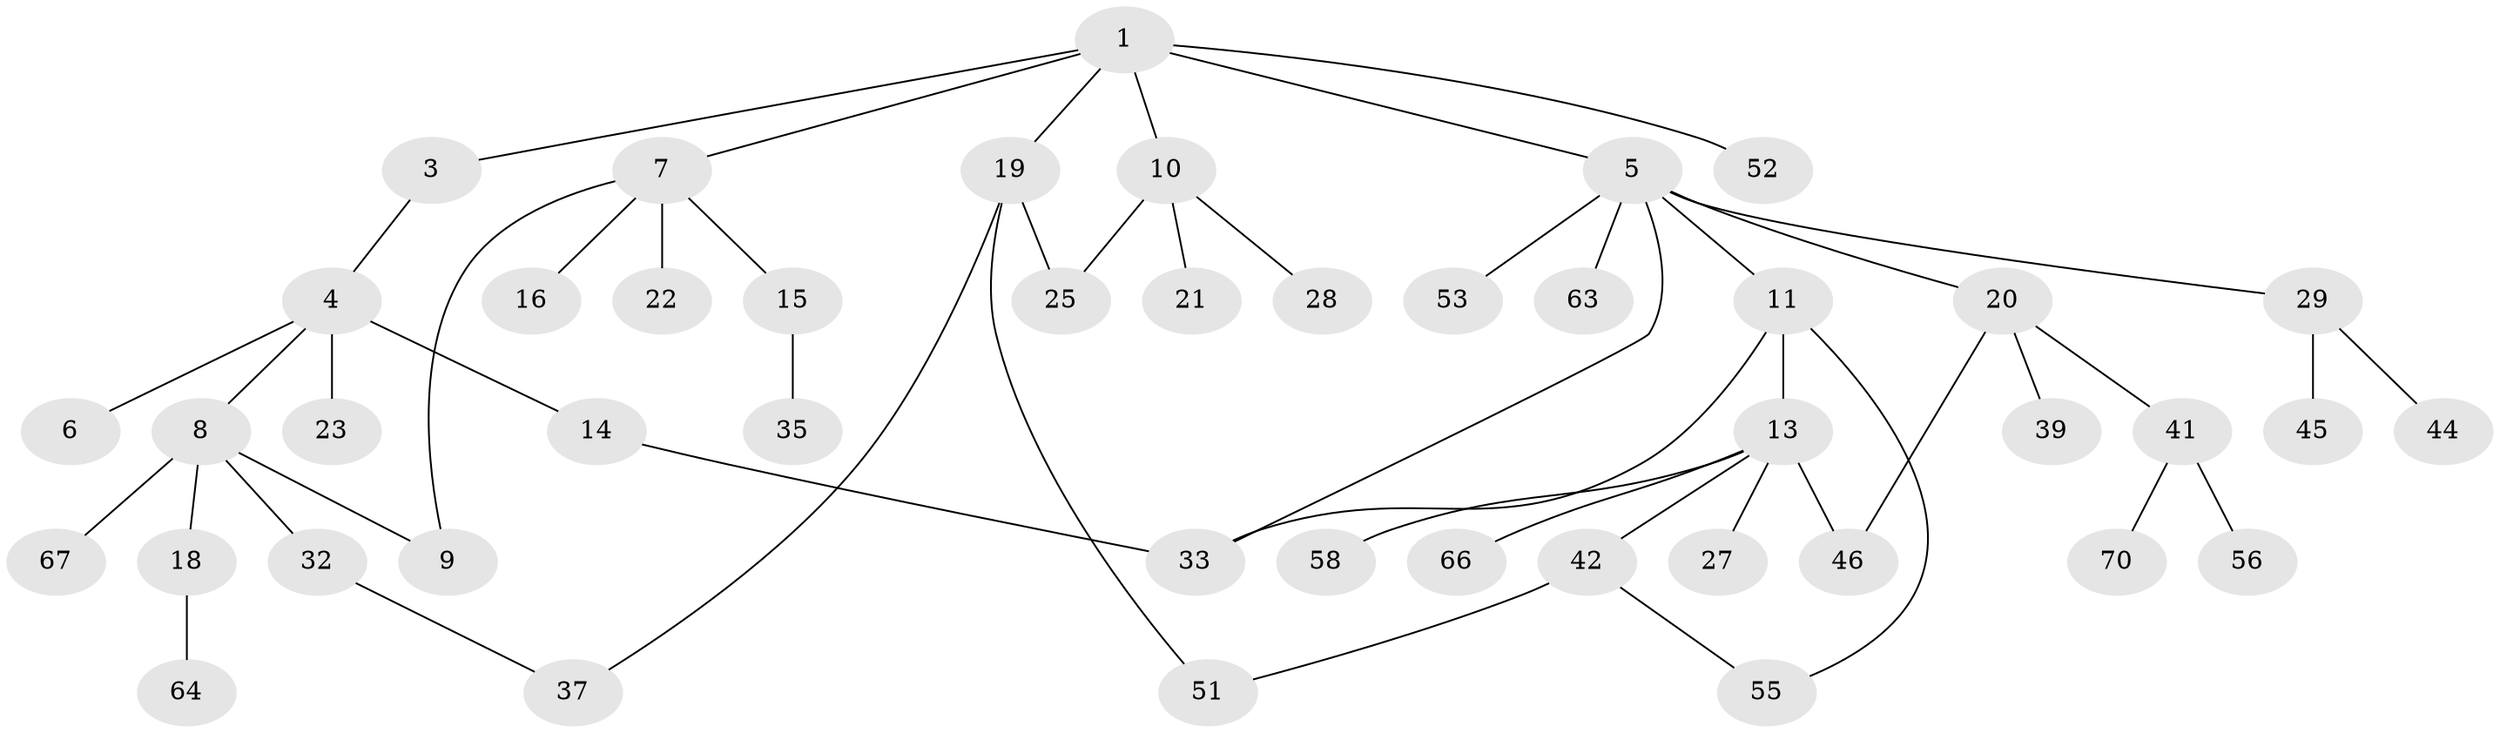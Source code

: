 // original degree distribution, {4: 0.11428571428571428, 3: 0.12857142857142856, 6: 0.014285714285714285, 8: 0.014285714285714285, 1: 0.4142857142857143, 2: 0.2857142857142857, 5: 0.014285714285714285, 7: 0.014285714285714285}
// Generated by graph-tools (version 1.1) at 2025/41/03/06/25 10:41:31]
// undirected, 45 vertices, 52 edges
graph export_dot {
graph [start="1"]
  node [color=gray90,style=filled];
  1 [super="+2"];
  3 [super="+30"];
  4 [super="+24"];
  5 [super="+48"];
  6;
  7 [super="+12"];
  8 [super="+26"];
  9;
  10 [super="+65"];
  11 [super="+50"];
  13 [super="+68"];
  14 [super="+47"];
  15 [super="+17"];
  16;
  18 [super="+38"];
  19 [super="+31"];
  20 [super="+61"];
  21;
  22;
  23 [super="+49"];
  25 [super="+43"];
  27;
  28 [super="+34"];
  29 [super="+36"];
  32 [super="+40"];
  33 [super="+69"];
  35;
  37 [super="+59"];
  39;
  41 [super="+60"];
  42 [super="+54"];
  44;
  45 [super="+62"];
  46;
  51;
  52;
  53;
  55 [super="+57"];
  56;
  58;
  63;
  64;
  66;
  67;
  70;
  1 -- 7;
  1 -- 10;
  1 -- 19;
  1 -- 3;
  1 -- 52;
  1 -- 5;
  3 -- 4;
  4 -- 6;
  4 -- 8;
  4 -- 14;
  4 -- 23;
  5 -- 11;
  5 -- 20;
  5 -- 29;
  5 -- 53;
  5 -- 63;
  5 -- 33;
  7 -- 22;
  7 -- 16;
  7 -- 9;
  7 -- 15;
  8 -- 9;
  8 -- 18;
  8 -- 32;
  8 -- 67;
  10 -- 21;
  10 -- 28;
  10 -- 25;
  11 -- 13;
  11 -- 33;
  11 -- 55;
  13 -- 27;
  13 -- 42;
  13 -- 46;
  13 -- 58;
  13 -- 66;
  14 -- 33;
  15 -- 35;
  18 -- 64;
  19 -- 25;
  19 -- 51;
  19 -- 37;
  20 -- 39;
  20 -- 41;
  20 -- 46;
  29 -- 45;
  29 -- 44;
  32 -- 37;
  41 -- 56;
  41 -- 70;
  42 -- 51;
  42 -- 55;
}
